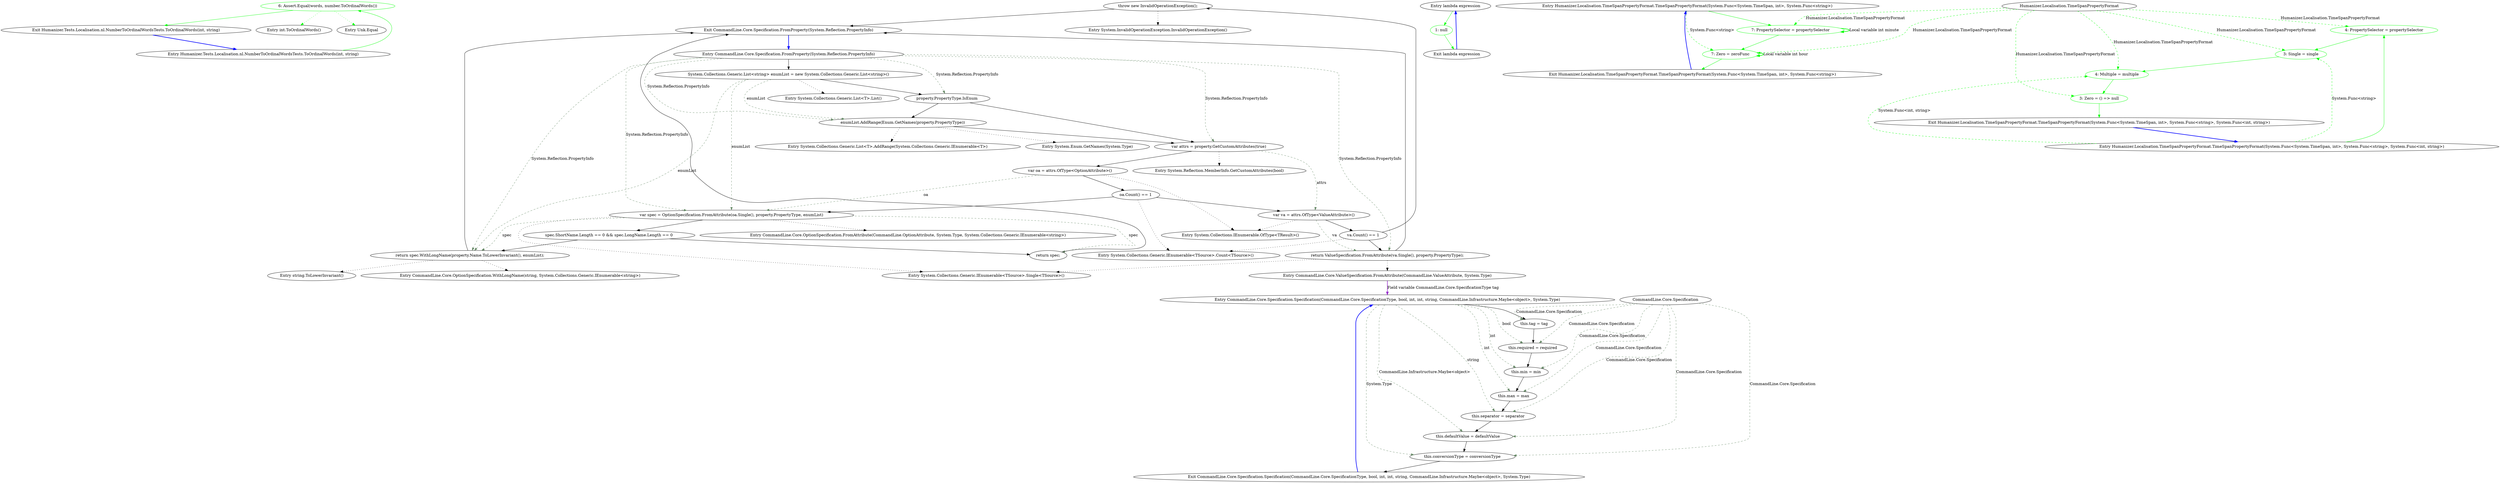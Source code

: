 digraph  {
d3 [cluster="Humanizer.Tests.Localisation.nl.NumberToOrdinalWordsTests.ToOrdinalWords(int, string)", color=green, community=0, label="6: Assert.Equal(words, number.ToOrdinalWords())", span="63-63"];
d2 [cluster="Humanizer.Tests.Localisation.nl.NumberToOrdinalWordsTests.ToOrdinalWords(int, string)", label="Entry Humanizer.Tests.Localisation.nl.NumberToOrdinalWordsTests.ToOrdinalWords(int, string)", span="61-61"];
d4 [cluster="Humanizer.Tests.Localisation.nl.NumberToOrdinalWordsTests.ToOrdinalWords(int, string)", label="Exit Humanizer.Tests.Localisation.nl.NumberToOrdinalWordsTests.ToOrdinalWords(int, string)", span="61-61"];
d5 [cluster="int.ToOrdinalWords()", label="Entry int.ToOrdinalWords()", span="54-54"];
d6 [cluster="Unk.Equal", label="Entry Unk.Equal", span=""];
m0_36 [cluster="System.InvalidOperationException.InvalidOperationException()", file="CreatingMethods.cs", label="Entry System.InvalidOperationException.InvalidOperationException()", span="0-0"];
m0_9 [cluster="CommandLine.Core.Specification.FromProperty(System.Reflection.PropertyInfo)", file="CreatingMethods.cs", label="Entry CommandLine.Core.Specification.FromProperty(System.Reflection.PropertyInfo)", span="74-74"];
m0_10 [cluster="CommandLine.Core.Specification.FromProperty(System.Reflection.PropertyInfo)", file="CreatingMethods.cs", label="System.Collections.Generic.List<string> enumList = new System.Collections.Generic.List<string>()", span="76-76"];
m0_11 [cluster="CommandLine.Core.Specification.FromProperty(System.Reflection.PropertyInfo)", file="CreatingMethods.cs", label="property.PropertyType.IsEnum", span="77-77"];
m0_12 [cluster="CommandLine.Core.Specification.FromProperty(System.Reflection.PropertyInfo)", file="CreatingMethods.cs", label="enumList.AddRange(Enum.GetNames(property.PropertyType))", span="79-79"];
m0_13 [cluster="CommandLine.Core.Specification.FromProperty(System.Reflection.PropertyInfo)", file="CreatingMethods.cs", label="var attrs = property.GetCustomAttributes(true)", span="82-82"];
m0_16 [cluster="CommandLine.Core.Specification.FromProperty(System.Reflection.PropertyInfo)", file="CreatingMethods.cs", label="var spec = OptionSpecification.FromAttribute(oa.Single(), property.PropertyType, enumList)", span="86-86"];
m0_18 [cluster="CommandLine.Core.Specification.FromProperty(System.Reflection.PropertyInfo)", file="CreatingMethods.cs", label="return spec.WithLongName(property.Name.ToLowerInvariant(), enumList);", span="89-89"];
m0_22 [cluster="CommandLine.Core.Specification.FromProperty(System.Reflection.PropertyInfo)", file="CreatingMethods.cs", label="return ValueSpecification.FromAttribute(va.Single(), property.PropertyType);", span="97-97"];
m0_14 [cluster="CommandLine.Core.Specification.FromProperty(System.Reflection.PropertyInfo)", file="CreatingMethods.cs", label="var oa = attrs.OfType<OptionAttribute>()", span="83-83"];
m0_20 [cluster="CommandLine.Core.Specification.FromProperty(System.Reflection.PropertyInfo)", file="CreatingMethods.cs", label="var va = attrs.OfType<ValueAttribute>()", span="94-94"];
m0_15 [cluster="CommandLine.Core.Specification.FromProperty(System.Reflection.PropertyInfo)", file="CreatingMethods.cs", label="oa.Count() == 1", span="84-84"];
m0_17 [cluster="CommandLine.Core.Specification.FromProperty(System.Reflection.PropertyInfo)", file="CreatingMethods.cs", label="spec.ShortName.Length == 0 && spec.LongName.Length == 0", span="87-87"];
m0_19 [cluster="CommandLine.Core.Specification.FromProperty(System.Reflection.PropertyInfo)", file="CreatingMethods.cs", label="return spec;", span="91-91"];
m0_21 [cluster="CommandLine.Core.Specification.FromProperty(System.Reflection.PropertyInfo)", file="CreatingMethods.cs", label="va.Count() == 1", span="95-95"];
m0_23 [cluster="CommandLine.Core.Specification.FromProperty(System.Reflection.PropertyInfo)", file="CreatingMethods.cs", label="throw new InvalidOperationException();", span="100-100"];
m0_24 [cluster="CommandLine.Core.Specification.FromProperty(System.Reflection.PropertyInfo)", file="CreatingMethods.cs", label="Exit CommandLine.Core.Specification.FromProperty(System.Reflection.PropertyInfo)", span="74-74"];
m0_28 [cluster="System.Reflection.MemberInfo.GetCustomAttributes(bool)", file="CreatingMethods.cs", label="Entry System.Reflection.MemberInfo.GetCustomAttributes(bool)", span="0-0"];
m0_25 [cluster="System.Collections.Generic.List<T>.List()", file="CreatingMethods.cs", label="Entry System.Collections.Generic.List<T>.List()", span="0-0"];
m0_35 [cluster="CommandLine.Core.ValueSpecification.FromAttribute(CommandLine.ValueAttribute, System.Type)", file="CreatingMethods.cs", label="Entry CommandLine.Core.ValueSpecification.FromAttribute(CommandLine.ValueAttribute, System.Type)", span="17-17"];
m0_32 [cluster="CommandLine.Core.OptionSpecification.FromAttribute(CommandLine.OptionAttribute, System.Type, System.Collections.Generic.IEnumerable<string>)", file="CreatingMethods.cs", label="Entry CommandLine.Core.OptionSpecification.FromAttribute(CommandLine.OptionAttribute, System.Type, System.Collections.Generic.IEnumerable<string>)", span="27-27"];
m0_34 [cluster="CommandLine.Core.OptionSpecification.WithLongName(string, System.Collections.Generic.IEnumerable<string>)", file="CreatingMethods.cs", label="Entry CommandLine.Core.OptionSpecification.WithLongName(string, System.Collections.Generic.IEnumerable<string>)", span="25-25"];
m0_30 [cluster="System.Collections.Generic.IEnumerable<TSource>.Count<TSource>()", file="CreatingMethods.cs", label="Entry System.Collections.Generic.IEnumerable<TSource>.Count<TSource>()", span="0-0"];
m0_31 [cluster="System.Collections.Generic.IEnumerable<TSource>.Single<TSource>()", file="CreatingMethods.cs", label="Entry System.Collections.Generic.IEnumerable<TSource>.Single<TSource>()", span="0-0"];
m0_29 [cluster="System.Collections.IEnumerable.OfType<TResult>()", file="CreatingMethods.cs", label="Entry System.Collections.IEnumerable.OfType<TResult>()", span="0-0"];
m0_33 [cluster="string.ToLowerInvariant()", file="CreatingMethods.cs", label="Entry string.ToLowerInvariant()", span="0-0"];
m0_0 [cluster="CommandLine.Core.Specification.Specification(CommandLine.Core.SpecificationType, bool, int, int, string, CommandLine.Infrastructure.Maybe<object>, System.Type)", file="CreatingMethods.cs", label="Entry CommandLine.Core.Specification.Specification(CommandLine.Core.SpecificationType, bool, int, int, string, CommandLine.Infrastructure.Maybe<object>, System.Type)", span="28-28"];
m0_1 [cluster="CommandLine.Core.Specification.Specification(CommandLine.Core.SpecificationType, bool, int, int, string, CommandLine.Infrastructure.Maybe<object>, System.Type)", file="CreatingMethods.cs", label="this.tag = tag", span="30-30"];
m0_2 [cluster="CommandLine.Core.Specification.Specification(CommandLine.Core.SpecificationType, bool, int, int, string, CommandLine.Infrastructure.Maybe<object>, System.Type)", file="CreatingMethods.cs", label="this.required = required", span="31-31"];
m0_3 [cluster="CommandLine.Core.Specification.Specification(CommandLine.Core.SpecificationType, bool, int, int, string, CommandLine.Infrastructure.Maybe<object>, System.Type)", file="CreatingMethods.cs", label="this.min = min", span="32-32"];
m0_4 [cluster="CommandLine.Core.Specification.Specification(CommandLine.Core.SpecificationType, bool, int, int, string, CommandLine.Infrastructure.Maybe<object>, System.Type)", file="CreatingMethods.cs", label="this.max = max", span="33-33"];
m0_5 [cluster="CommandLine.Core.Specification.Specification(CommandLine.Core.SpecificationType, bool, int, int, string, CommandLine.Infrastructure.Maybe<object>, System.Type)", file="CreatingMethods.cs", label="this.separator = separator", span="34-34"];
m0_6 [cluster="CommandLine.Core.Specification.Specification(CommandLine.Core.SpecificationType, bool, int, int, string, CommandLine.Infrastructure.Maybe<object>, System.Type)", file="CreatingMethods.cs", label="this.defaultValue = defaultValue", span="35-35"];
m0_7 [cluster="CommandLine.Core.Specification.Specification(CommandLine.Core.SpecificationType, bool, int, int, string, CommandLine.Infrastructure.Maybe<object>, System.Type)", file="CreatingMethods.cs", label="this.conversionType = conversionType", span="36-36"];
m0_8 [cluster="CommandLine.Core.Specification.Specification(CommandLine.Core.SpecificationType, bool, int, int, string, CommandLine.Infrastructure.Maybe<object>, System.Type)", file="CreatingMethods.cs", label="Exit CommandLine.Core.Specification.Specification(CommandLine.Core.SpecificationType, bool, int, int, string, CommandLine.Infrastructure.Maybe<object>, System.Type)", span="28-28"];
m0_26 [cluster="System.Enum.GetNames(System.Type)", file="CreatingMethods.cs", label="Entry System.Enum.GetNames(System.Type)", span="0-0"];
m0_27 [cluster="System.Collections.Generic.List<T>.AddRange(System.Collections.Generic.IEnumerable<T>)", file="CreatingMethods.cs", label="Entry System.Collections.Generic.List<T>.AddRange(System.Collections.Generic.IEnumerable<T>)", span="0-0"];
m0_37 [file="CreatingMethods.cs", label="CommandLine.Core.Specification", span=""];
m1_6 [cluster="lambda expression", file="FluentCreation.cs", label="Entry lambda expression", span="18-18"];
m1_7 [cluster="lambda expression", color=green, community=0, file="FluentCreation.cs", label="1: null", span="18-18"];
m1_8 [cluster="lambda expression", file="FluentCreation.cs", label="Exit lambda expression", span="18-18"];
m1_9 [cluster="Humanizer.Localisation.TimeSpanPropertyFormat.TimeSpanPropertyFormat(System.Func<System.TimeSpan, int>, System.Func<string>)", file="FluentCreation.cs", label="Entry Humanizer.Localisation.TimeSpanPropertyFormat.TimeSpanPropertyFormat(System.Func<System.TimeSpan, int>, System.Func<string>)", span="21-21"];
m1_10 [cluster="Humanizer.Localisation.TimeSpanPropertyFormat.TimeSpanPropertyFormat(System.Func<System.TimeSpan, int>, System.Func<string>)", color=green, community=0, file="FluentCreation.cs", label="7: PropertySelector = propertySelector", span="23-23"];
m1_11 [cluster="Humanizer.Localisation.TimeSpanPropertyFormat.TimeSpanPropertyFormat(System.Func<System.TimeSpan, int>, System.Func<string>)", color=green, community=0, file="FluentCreation.cs", label="7: Zero = zeroFunc", span="24-24"];
m1_12 [cluster="Humanizer.Localisation.TimeSpanPropertyFormat.TimeSpanPropertyFormat(System.Func<System.TimeSpan, int>, System.Func<string>)", file="FluentCreation.cs", label="Exit Humanizer.Localisation.TimeSpanPropertyFormat.TimeSpanPropertyFormat(System.Func<System.TimeSpan, int>, System.Func<string>)", span="21-21"];
m1_0 [cluster="Humanizer.Localisation.TimeSpanPropertyFormat.TimeSpanPropertyFormat(System.Func<System.TimeSpan, int>, System.Func<string>, System.Func<int, string>)", file="FluentCreation.cs", label="Entry Humanizer.Localisation.TimeSpanPropertyFormat.TimeSpanPropertyFormat(System.Func<System.TimeSpan, int>, System.Func<string>, System.Func<int, string>)", span="10-10"];
m1_1 [cluster="Humanizer.Localisation.TimeSpanPropertyFormat.TimeSpanPropertyFormat(System.Func<System.TimeSpan, int>, System.Func<string>, System.Func<int, string>)", color=green, community=0, file="FluentCreation.cs", label="4: PropertySelector = propertySelector", span="15-15"];
m1_2 [cluster="Humanizer.Localisation.TimeSpanPropertyFormat.TimeSpanPropertyFormat(System.Func<System.TimeSpan, int>, System.Func<string>, System.Func<int, string>)", color=green, community=0, file="FluentCreation.cs", label="3: Single = single", span="16-16"];
m1_3 [cluster="Humanizer.Localisation.TimeSpanPropertyFormat.TimeSpanPropertyFormat(System.Func<System.TimeSpan, int>, System.Func<string>, System.Func<int, string>)", color=green, community=0, file="FluentCreation.cs", label="4: Multiple = multiple", span="17-17"];
m1_4 [cluster="Humanizer.Localisation.TimeSpanPropertyFormat.TimeSpanPropertyFormat(System.Func<System.TimeSpan, int>, System.Func<string>, System.Func<int, string>)", color=green, community=0, file="FluentCreation.cs", label="3: Zero = () => null", span="18-18"];
m1_5 [cluster="Humanizer.Localisation.TimeSpanPropertyFormat.TimeSpanPropertyFormat(System.Func<System.TimeSpan, int>, System.Func<string>, System.Func<int, string>)", file="FluentCreation.cs", label="Exit Humanizer.Localisation.TimeSpanPropertyFormat.TimeSpanPropertyFormat(System.Func<System.TimeSpan, int>, System.Func<string>, System.Func<int, string>)", span="10-10"];
m1_13 [file="FluentCreation.cs", label="Humanizer.Localisation.TimeSpanPropertyFormat", span=""];
d3 -> d4  [color=green, key=0, style=solid];
d3 -> d5  [color=green, key=2, style=dotted];
d3 -> d6  [color=green, key=2, style=dotted];
d2 -> d3  [color=green, key=0, style=solid];
d4 -> d2  [color=blue, key=0, style=bold];
m0_9 -> m0_10  [key=0, style=solid];
m0_9 -> m0_11  [color=darkseagreen4, key=1, label="System.Reflection.PropertyInfo", style=dashed];
m0_9 -> m0_12  [color=darkseagreen4, key=1, label="System.Reflection.PropertyInfo", style=dashed];
m0_9 -> m0_13  [color=darkseagreen4, key=1, label="System.Reflection.PropertyInfo", style=dashed];
m0_9 -> m0_16  [color=darkseagreen4, key=1, label="System.Reflection.PropertyInfo", style=dashed];
m0_9 -> m0_18  [color=darkseagreen4, key=1, label="System.Reflection.PropertyInfo", style=dashed];
m0_9 -> m0_22  [color=darkseagreen4, key=1, label="System.Reflection.PropertyInfo", style=dashed];
m0_10 -> m0_11  [key=0, style=solid];
m0_10 -> m0_25  [key=2, style=dotted];
m0_10 -> m0_12  [color=darkseagreen4, key=1, label=enumList, style=dashed];
m0_10 -> m0_16  [color=darkseagreen4, key=1, label=enumList, style=dashed];
m0_10 -> m0_18  [color=darkseagreen4, key=1, label=enumList, style=dashed];
m0_11 -> m0_12  [key=0, style=solid];
m0_11 -> m0_13  [key=0, style=solid];
m0_12 -> m0_13  [key=0, style=solid];
m0_12 -> m0_26  [key=2, style=dotted];
m0_12 -> m0_27  [key=2, style=dotted];
m0_13 -> m0_14  [key=0, style=solid];
m0_13 -> m0_28  [key=2, style=dotted];
m0_13 -> m0_20  [color=darkseagreen4, key=1, label=attrs, style=dashed];
m0_16 -> m0_17  [key=0, style=solid];
m0_16 -> m0_31  [key=2, style=dotted];
m0_16 -> m0_32  [key=2, style=dotted];
m0_16 -> m0_18  [color=darkseagreen4, key=1, label=spec, style=dashed];
m0_16 -> m0_19  [color=darkseagreen4, key=1, label=spec, style=dashed];
m0_18 -> m0_24  [key=0, style=solid];
m0_18 -> m0_33  [key=2, style=dotted];
m0_18 -> m0_34  [key=2, style=dotted];
m0_22 -> m0_24  [key=0, style=solid];
m0_22 -> m0_31  [key=2, style=dotted];
m0_22 -> m0_35  [key=2, style=dotted];
m0_14 -> m0_15  [key=0, style=solid];
m0_14 -> m0_29  [key=2, style=dotted];
m0_14 -> m0_16  [color=darkseagreen4, key=1, label=oa, style=dashed];
m0_20 -> m0_21  [key=0, style=solid];
m0_20 -> m0_29  [key=2, style=dotted];
m0_20 -> m0_22  [color=darkseagreen4, key=1, label=va, style=dashed];
m0_15 -> m0_16  [key=0, style=solid];
m0_15 -> m0_20  [key=0, style=solid];
m0_15 -> m0_30  [key=2, style=dotted];
m0_17 -> m0_18  [key=0, style=solid];
m0_17 -> m0_19  [key=0, style=solid];
m0_19 -> m0_24  [key=0, style=solid];
m0_21 -> m0_22  [key=0, style=solid];
m0_21 -> m0_23  [key=0, style=solid];
m0_21 -> m0_30  [key=2, style=dotted];
m0_23 -> m0_24  [key=0, style=solid];
m0_23 -> m0_36  [key=2, style=dotted];
m0_24 -> m0_9  [color=blue, key=0, style=bold];
m0_35 -> m0_0  [color=darkorchid, key=3, label="Field variable CommandLine.Core.SpecificationType tag", style=bold];
m0_0 -> m0_1  [key=0, style=solid];
m0_0 -> m0_2  [color=darkseagreen4, key=1, label=bool, style=dashed];
m0_0 -> m0_3  [color=darkseagreen4, key=1, label=int, style=dashed];
m0_0 -> m0_4  [color=darkseagreen4, key=1, label=int, style=dashed];
m0_0 -> m0_5  [color=darkseagreen4, key=1, label=string, style=dashed];
m0_0 -> m0_6  [color=darkseagreen4, key=1, label="CommandLine.Infrastructure.Maybe<object>", style=dashed];
m0_0 -> m0_7  [color=darkseagreen4, key=1, label="System.Type", style=dashed];
m0_1 -> m0_2  [key=0, style=solid];
m0_2 -> m0_3  [key=0, style=solid];
m0_3 -> m0_4  [key=0, style=solid];
m0_4 -> m0_5  [key=0, style=solid];
m0_5 -> m0_6  [key=0, style=solid];
m0_6 -> m0_7  [key=0, style=solid];
m0_7 -> m0_8  [key=0, style=solid];
m0_8 -> m0_0  [color=blue, key=0, style=bold];
m0_37 -> m0_1  [color=darkseagreen4, key=1, label="CommandLine.Core.Specification", style=dashed];
m0_37 -> m0_2  [color=darkseagreen4, key=1, label="CommandLine.Core.Specification", style=dashed];
m0_37 -> m0_3  [color=darkseagreen4, key=1, label="CommandLine.Core.Specification", style=dashed];
m0_37 -> m0_4  [color=darkseagreen4, key=1, label="CommandLine.Core.Specification", style=dashed];
m0_37 -> m0_5  [color=darkseagreen4, key=1, label="CommandLine.Core.Specification", style=dashed];
m0_37 -> m0_6  [color=darkseagreen4, key=1, label="CommandLine.Core.Specification", style=dashed];
m0_37 -> m0_7  [color=darkseagreen4, key=1, label="CommandLine.Core.Specification", style=dashed];
m1_6 -> m1_7  [color=green, key=0, style=solid];
m1_7 -> m1_8  [color=green, key=0, style=solid];
m1_8 -> m1_6  [color=blue, key=0, style=bold];
m1_9 -> m1_10  [color=green, key=0, style=solid];
m1_9 -> m1_11  [color=green, key=1, label="System.Func<string>", style=dashed];
m1_10 -> m1_10  [color=green, key=3, label="Local variable int minute", style=bold];
m1_10 -> m1_11  [color=green, key=0, style=solid];
m1_11 -> m1_11  [color=green, key=3, label="Local variable int hour", style=bold];
m1_11 -> m1_12  [color=green, key=0, style=solid];
m1_12 -> m1_9  [color=blue, key=0, style=bold];
m1_0 -> m1_1  [color=green, key=0, style=solid];
m1_0 -> m1_2  [color=green, key=1, label="System.Func<string>", style=dashed];
m1_0 -> m1_3  [color=green, key=1, label="System.Func<int, string>", style=dashed];
m1_1 -> m1_2  [color=green, key=0, style=solid];
m1_2 -> m1_3  [color=green, key=0, style=solid];
m1_3 -> m1_4  [color=green, key=0, style=solid];
m1_4 -> m1_5  [color=green, key=0, style=solid];
m1_5 -> m1_0  [color=blue, key=0, style=bold];
m1_13 -> m1_1  [color=green, key=1, label="Humanizer.Localisation.TimeSpanPropertyFormat", style=dashed];
m1_13 -> m1_2  [color=green, key=1, label="Humanizer.Localisation.TimeSpanPropertyFormat", style=dashed];
m1_13 -> m1_3  [color=green, key=1, label="Humanizer.Localisation.TimeSpanPropertyFormat", style=dashed];
m1_13 -> m1_4  [color=green, key=1, label="Humanizer.Localisation.TimeSpanPropertyFormat", style=dashed];
m1_13 -> m1_10  [color=green, key=1, label="Humanizer.Localisation.TimeSpanPropertyFormat", style=dashed];
m1_13 -> m1_11  [color=green, key=1, label="Humanizer.Localisation.TimeSpanPropertyFormat", style=dashed];
}

